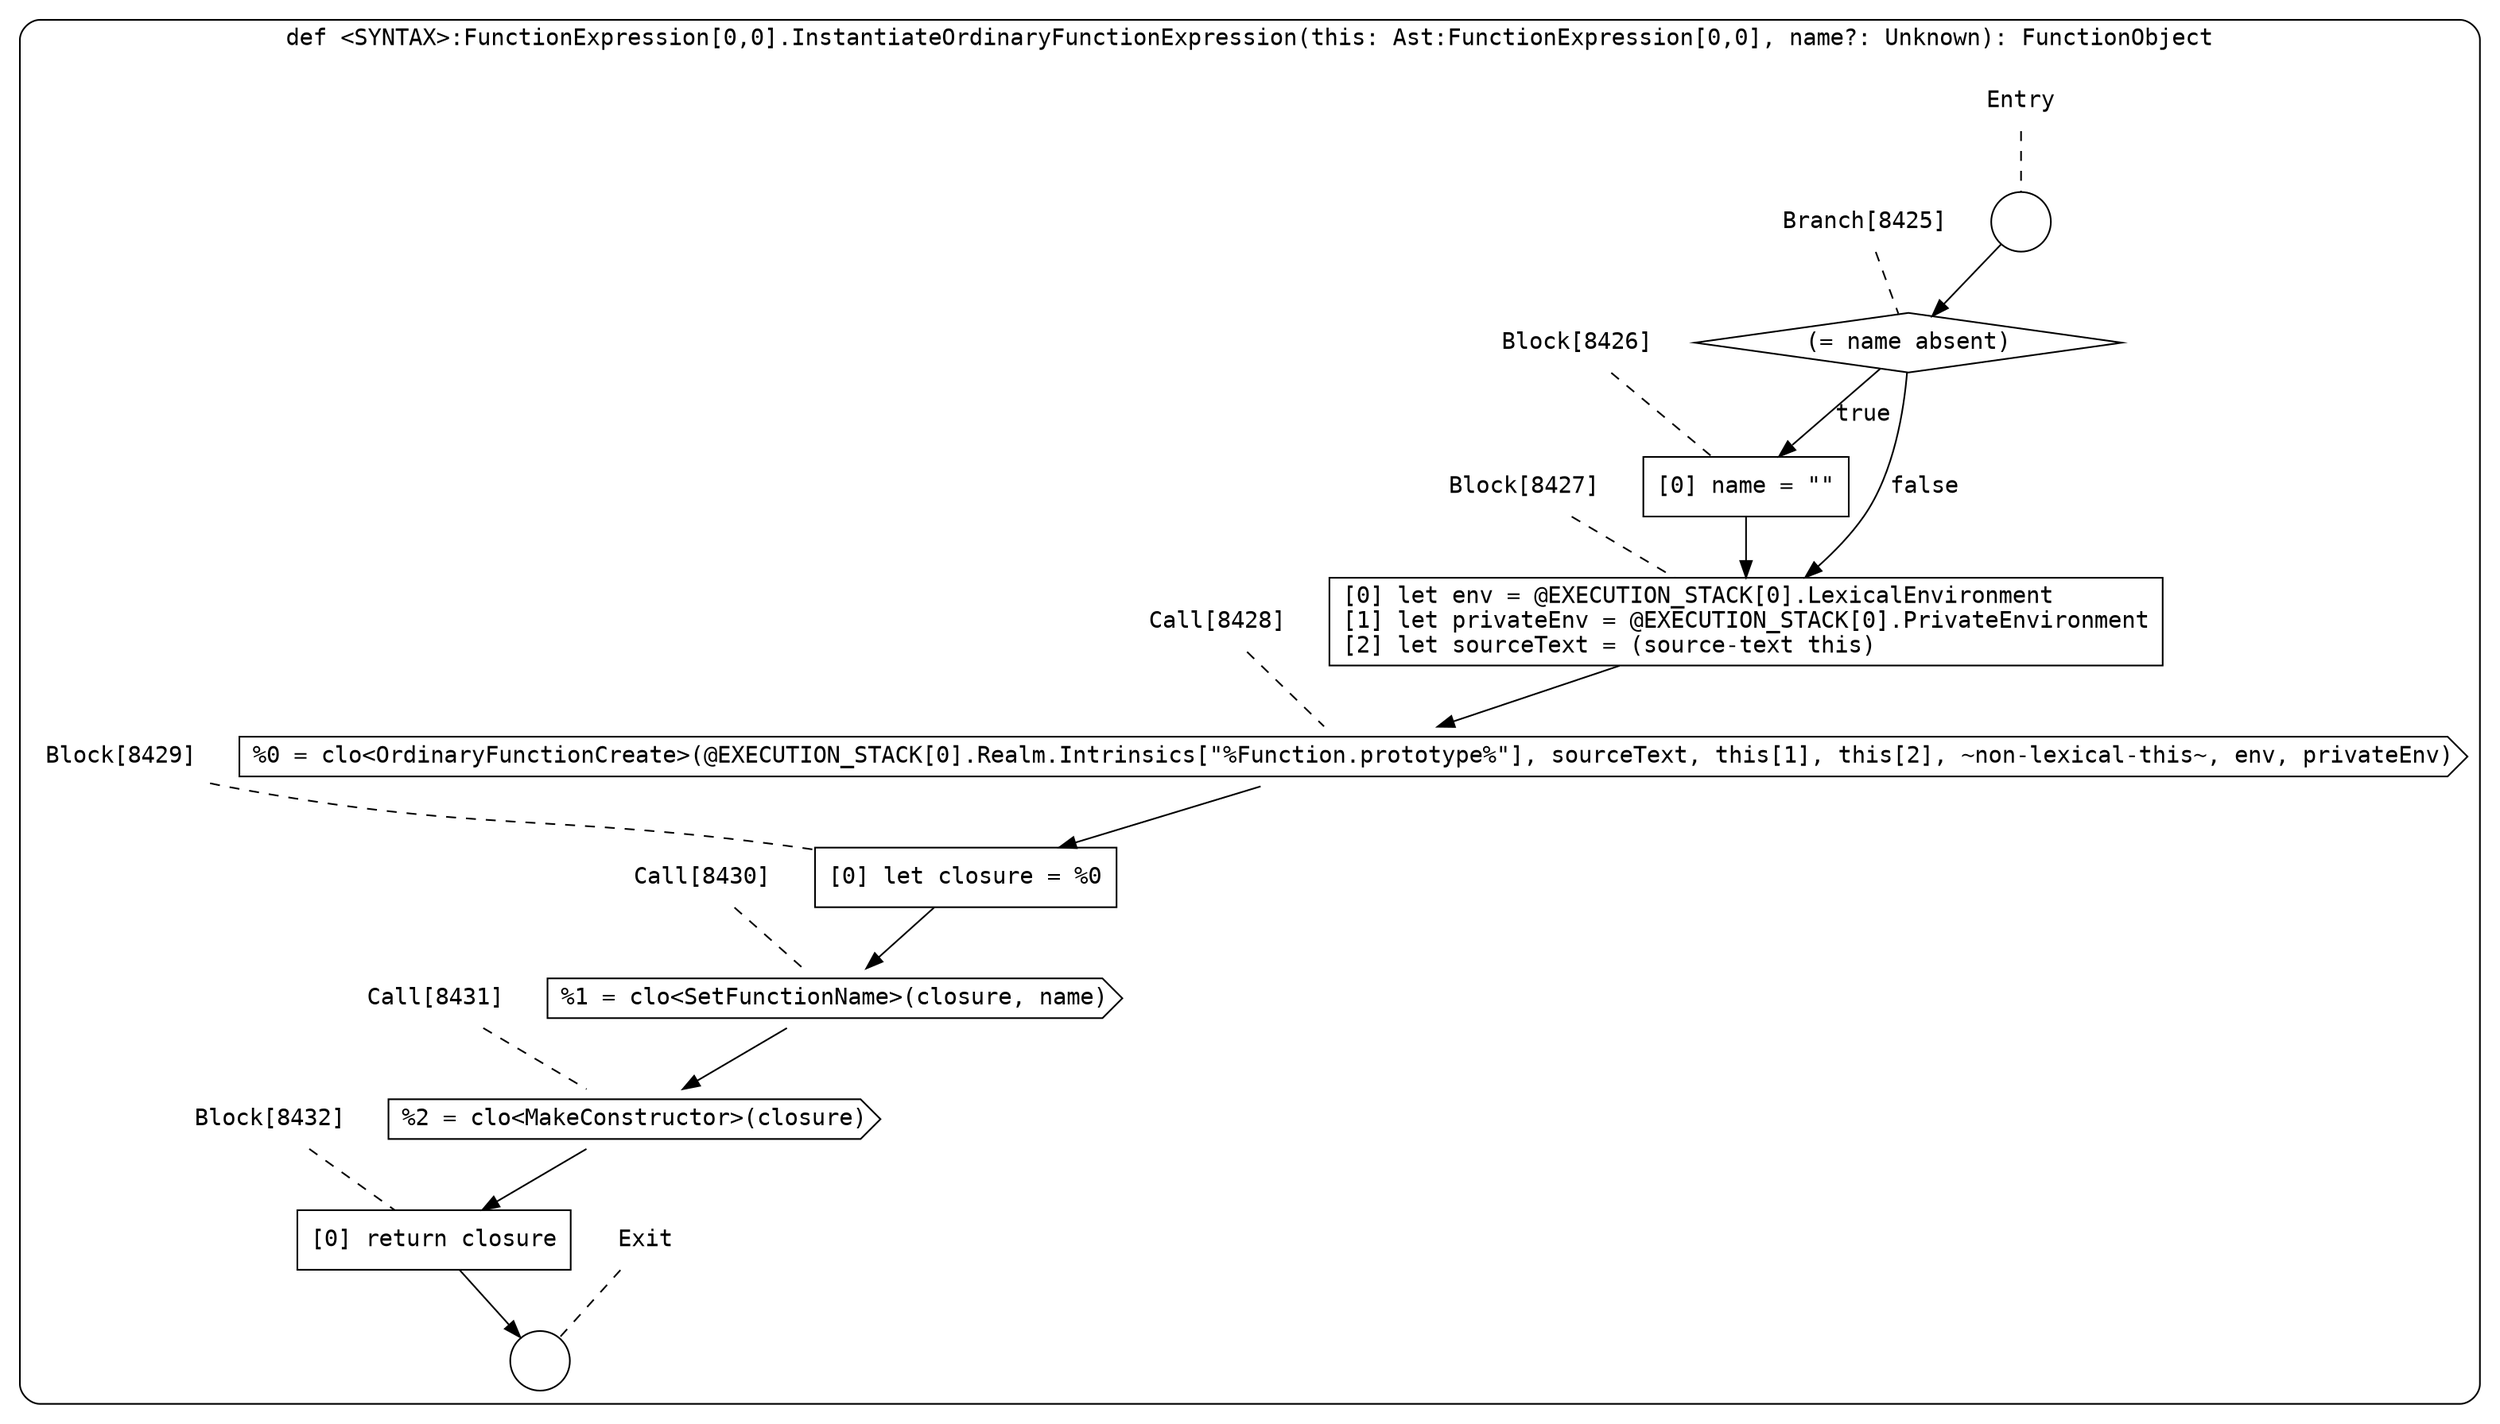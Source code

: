 digraph {
  graph [fontname = "Consolas"]
  node [fontname = "Consolas"]
  edge [fontname = "Consolas"]
  subgraph cluster1568 {
    label = "def <SYNTAX>:FunctionExpression[0,0].InstantiateOrdinaryFunctionExpression(this: Ast:FunctionExpression[0,0], name?: Unknown): FunctionObject"
    style = rounded
    cluster1568_entry_name [shape=none, label=<<font color="black">Entry</font>>]
    cluster1568_entry_name -> cluster1568_entry [arrowhead=none, color="black", style=dashed]
    cluster1568_entry [shape=circle label=" " color="black" fillcolor="white" style=filled]
    cluster1568_entry -> node8425 [color="black"]
    cluster1568_exit_name [shape=none, label=<<font color="black">Exit</font>>]
    cluster1568_exit_name -> cluster1568_exit [arrowhead=none, color="black", style=dashed]
    cluster1568_exit [shape=circle label=" " color="black" fillcolor="white" style=filled]
    node8425_name [shape=none, label=<<font color="black">Branch[8425]</font>>]
    node8425_name -> node8425 [arrowhead=none, color="black", style=dashed]
    node8425 [shape=diamond, label=<<font color="black">(= name absent)</font>> color="black" fillcolor="white", style=filled]
    node8425 -> node8426 [label=<<font color="black">true</font>> color="black"]
    node8425 -> node8427 [label=<<font color="black">false</font>> color="black"]
    node8426_name [shape=none, label=<<font color="black">Block[8426]</font>>]
    node8426_name -> node8426 [arrowhead=none, color="black", style=dashed]
    node8426 [shape=box, label=<<font color="black">[0] name = &quot;&quot;<BR ALIGN="LEFT"/></font>> color="black" fillcolor="white", style=filled]
    node8426 -> node8427 [color="black"]
    node8427_name [shape=none, label=<<font color="black">Block[8427]</font>>]
    node8427_name -> node8427 [arrowhead=none, color="black", style=dashed]
    node8427 [shape=box, label=<<font color="black">[0] let env = @EXECUTION_STACK[0].LexicalEnvironment<BR ALIGN="LEFT"/>[1] let privateEnv = @EXECUTION_STACK[0].PrivateEnvironment<BR ALIGN="LEFT"/>[2] let sourceText = (source-text this)<BR ALIGN="LEFT"/></font>> color="black" fillcolor="white", style=filled]
    node8427 -> node8428 [color="black"]
    node8428_name [shape=none, label=<<font color="black">Call[8428]</font>>]
    node8428_name -> node8428 [arrowhead=none, color="black", style=dashed]
    node8428 [shape=cds, label=<<font color="black">%0 = clo&lt;OrdinaryFunctionCreate&gt;(@EXECUTION_STACK[0].Realm.Intrinsics[&quot;%Function.prototype%&quot;], sourceText, this[1], this[2], ~non-lexical-this~, env, privateEnv)</font>> color="black" fillcolor="white", style=filled]
    node8428 -> node8429 [color="black"]
    node8429_name [shape=none, label=<<font color="black">Block[8429]</font>>]
    node8429_name -> node8429 [arrowhead=none, color="black", style=dashed]
    node8429 [shape=box, label=<<font color="black">[0] let closure = %0<BR ALIGN="LEFT"/></font>> color="black" fillcolor="white", style=filled]
    node8429 -> node8430 [color="black"]
    node8430_name [shape=none, label=<<font color="black">Call[8430]</font>>]
    node8430_name -> node8430 [arrowhead=none, color="black", style=dashed]
    node8430 [shape=cds, label=<<font color="black">%1 = clo&lt;SetFunctionName&gt;(closure, name)</font>> color="black" fillcolor="white", style=filled]
    node8430 -> node8431 [color="black"]
    node8431_name [shape=none, label=<<font color="black">Call[8431]</font>>]
    node8431_name -> node8431 [arrowhead=none, color="black", style=dashed]
    node8431 [shape=cds, label=<<font color="black">%2 = clo&lt;MakeConstructor&gt;(closure)</font>> color="black" fillcolor="white", style=filled]
    node8431 -> node8432 [color="black"]
    node8432_name [shape=none, label=<<font color="black">Block[8432]</font>>]
    node8432_name -> node8432 [arrowhead=none, color="black", style=dashed]
    node8432 [shape=box, label=<<font color="black">[0] return closure<BR ALIGN="LEFT"/></font>> color="black" fillcolor="white", style=filled]
    node8432 -> cluster1568_exit [color="black"]
  }
}